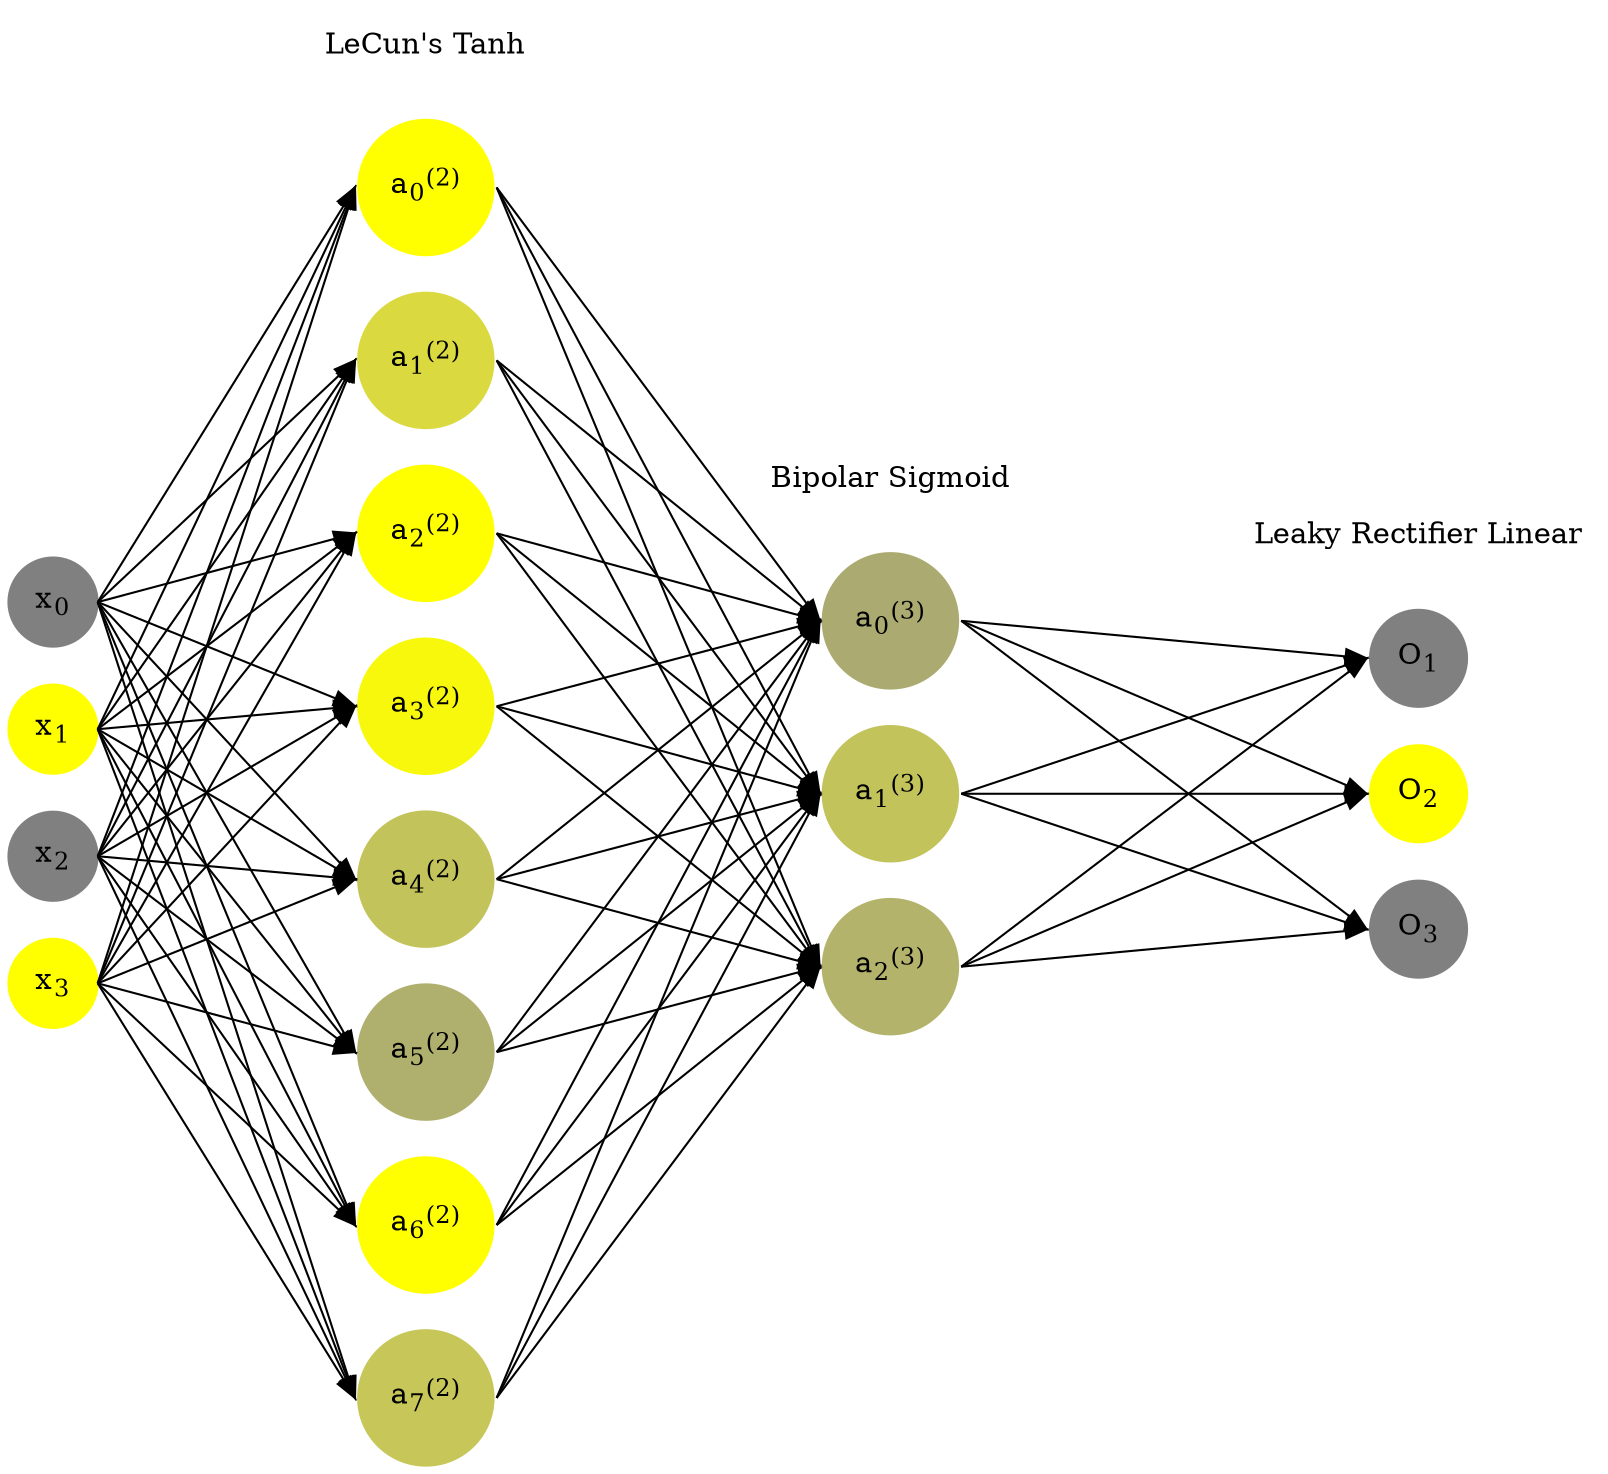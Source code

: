 digraph G {
	rankdir = LR;
	splines=false;
	edge[style=invis];
	ranksep= 1.4;
	{
	node [shape=circle, color="0.1667, 0.0, 0.5", style=filled, fillcolor="0.1667, 0.0, 0.5"];
	x0 [label=<x<sub>0</sub>>];
	}
	{
	node [shape=circle, color="0.1667, 1.0, 1.0", style=filled, fillcolor="0.1667, 1.0, 1.0"];
	x1 [label=<x<sub>1</sub>>];
	}
	{
	node [shape=circle, color="0.1667, 0.0, 0.5", style=filled, fillcolor="0.1667, 0.0, 0.5"];
	x2 [label=<x<sub>2</sub>>];
	}
	{
	node [shape=circle, color="0.1667, 1.0, 1.0", style=filled, fillcolor="0.1667, 1.0, 1.0"];
	x3 [label=<x<sub>3</sub>>];
	}
	{
	node [shape=circle, color="0.1667, 1.637351, 1.318676", style=filled, fillcolor="0.1667, 1.637351, 1.318676"];
	a02 [label=<a<sub>0</sub><sup>(2)</sup>>];
	}
	{
	node [shape=circle, color="0.1667, 0.705899, 0.852950", style=filled, fillcolor="0.1667, 0.705899, 0.852950"];
	a12 [label=<a<sub>1</sub><sup>(2)</sup>>];
	}
	{
	node [shape=circle, color="0.1667, 1.494488, 1.247244", style=filled, fillcolor="0.1667, 1.494488, 1.247244"];
	a22 [label=<a<sub>2</sub><sup>(2)</sup>>];
	}
	{
	node [shape=circle, color="0.1667, 0.944978, 0.972489", style=filled, fillcolor="0.1667, 0.944978, 0.972489"];
	a32 [label=<a<sub>3</sub><sup>(2)</sup>>];
	}
	{
	node [shape=circle, color="0.1667, 0.526232, 0.763116", style=filled, fillcolor="0.1667, 0.526232, 0.763116"];
	a42 [label=<a<sub>4</sub><sup>(2)</sup>>];
	}
	{
	node [shape=circle, color="0.1667, 0.372473, 0.686237", style=filled, fillcolor="0.1667, 0.372473, 0.686237"];
	a52 [label=<a<sub>5</sub><sup>(2)</sup>>];
	}
	{
	node [shape=circle, color="0.1667, 1.118105, 1.059053", style=filled, fillcolor="0.1667, 1.118105, 1.059053"];
	a62 [label=<a<sub>6</sub><sup>(2)</sup>>];
	}
	{
	node [shape=circle, color="0.1667, 0.551766, 0.775883", style=filled, fillcolor="0.1667, 0.551766, 0.775883"];
	a72 [label=<a<sub>7</sub><sup>(2)</sup>>];
	}
	{
	node [shape=circle, color="0.1667, 0.336352, 0.668176", style=filled, fillcolor="0.1667, 0.336352, 0.668176"];
	a03 [label=<a<sub>0</sub><sup>(3)</sup>>];
	}
	{
	node [shape=circle, color="0.1667, 0.528768, 0.764384", style=filled, fillcolor="0.1667, 0.528768, 0.764384"];
	a13 [label=<a<sub>1</sub><sup>(3)</sup>>];
	}
	{
	node [shape=circle, color="0.1667, 0.400659, 0.700329", style=filled, fillcolor="0.1667, 0.400659, 0.700329"];
	a23 [label=<a<sub>2</sub><sup>(3)</sup>>];
	}
	{
	node [shape=circle, color="0.1667, 0.0, 0.5", style=filled, fillcolor="0.1667, 0.0, 0.5"];
	O1 [label=<O<sub>1</sub>>];
	}
	{
	node [shape=circle, color="0.1667, 1.0, 1.0", style=filled, fillcolor="0.1667, 1.0, 1.0"];
	O2 [label=<O<sub>2</sub>>];
	}
	{
	node [shape=circle, color="0.1667, 0.0, 0.5", style=filled, fillcolor="0.1667, 0.0, 0.5"];
	O3 [label=<O<sub>3</sub>>];
	}
	{
	rank=same;
	x0->x1->x2->x3;
	}
	{
	rank=same;
	a02->a12->a22->a32->a42->a52->a62->a72;
	}
	{
	rank=same;
	a03->a13->a23;
	}
	{
	rank=same;
	O1->O2->O3;
	}
	l1 [shape=plaintext,label="LeCun's Tanh"];
	l1->a02;
	{rank=same; l1;a02};
	l2 [shape=plaintext,label="Bipolar Sigmoid"];
	l2->a03;
	{rank=same; l2;a03};
	l3 [shape=plaintext,label="Leaky Rectifier Linear"];
	l3->O1;
	{rank=same; l3;O1};
edge[style=solid, tailport=e, headport=w];
	{x0;x1;x2;x3} -> {a02;a12;a22;a32;a42;a52;a62;a72};
	{a02;a12;a22;a32;a42;a52;a62;a72} -> {a03;a13;a23};
	{a03;a13;a23} -> {O1,O2,O3};
}